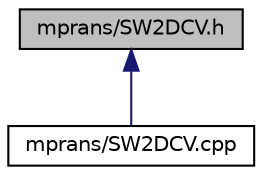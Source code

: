 digraph "mprans/SW2DCV.h"
{
 // LATEX_PDF_SIZE
  edge [fontname="Helvetica",fontsize="10",labelfontname="Helvetica",labelfontsize="10"];
  node [fontname="Helvetica",fontsize="10",shape=record];
  Node1 [label="mprans/SW2DCV.h",height=0.2,width=0.4,color="black", fillcolor="grey75", style="filled", fontcolor="black",tooltip=" "];
  Node1 -> Node2 [dir="back",color="midnightblue",fontsize="10",style="solid",fontname="Helvetica"];
  Node2 [label="mprans/SW2DCV.cpp",height=0.2,width=0.4,color="black", fillcolor="white", style="filled",URL="$d4/d6c/SW2DCV_8cpp.html",tooltip=" "];
}
